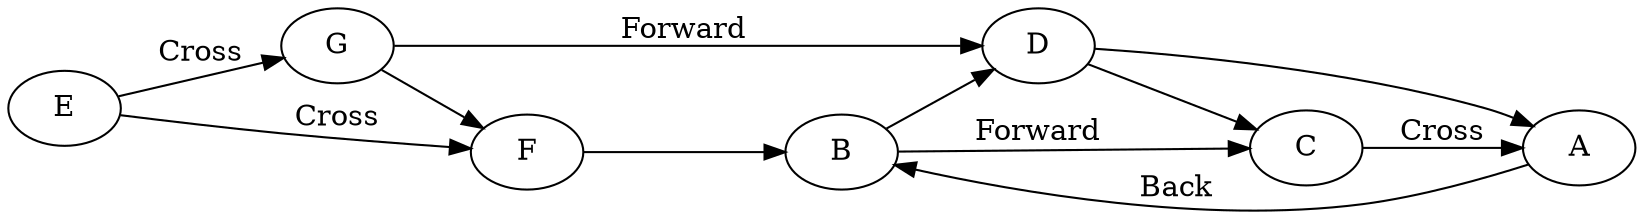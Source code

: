 digraph
{
	rankdir=LR;
	G -> F;
	F -> B;
	B -> D;
	D -> A;
	D -> C;
	E;
	E->G [label="Cross"]
	E->F [label="Cross"]
	G->D [label="Forward"]
	A->B [label="Back"]
	C->A [label="Cross"]
	B->C [label="Forward"]
}
